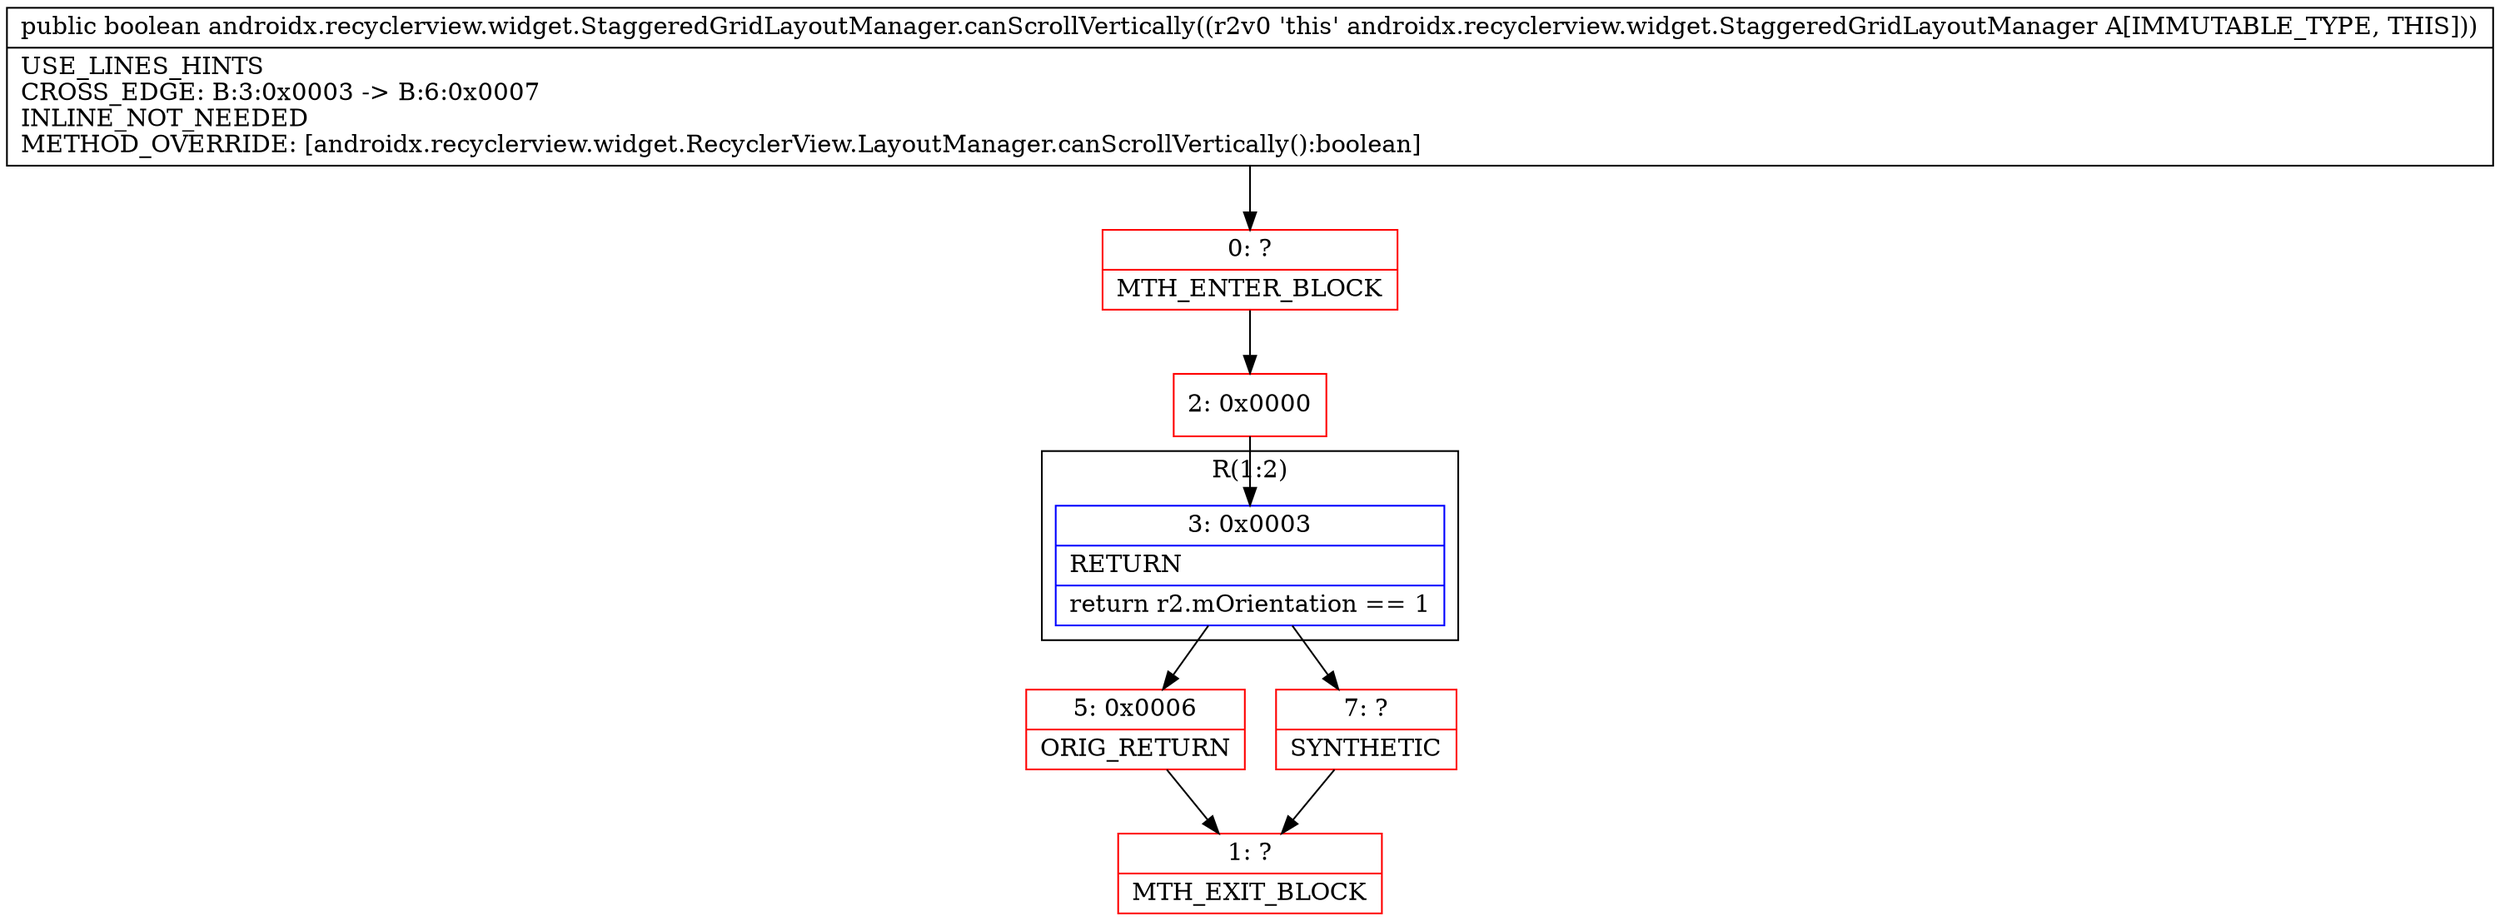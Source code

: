digraph "CFG forandroidx.recyclerview.widget.StaggeredGridLayoutManager.canScrollVertically()Z" {
subgraph cluster_Region_1633827027 {
label = "R(1:2)";
node [shape=record,color=blue];
Node_3 [shape=record,label="{3\:\ 0x0003|RETURN\l|return r2.mOrientation == 1\l}"];
}
Node_0 [shape=record,color=red,label="{0\:\ ?|MTH_ENTER_BLOCK\l}"];
Node_2 [shape=record,color=red,label="{2\:\ 0x0000}"];
Node_5 [shape=record,color=red,label="{5\:\ 0x0006|ORIG_RETURN\l}"];
Node_1 [shape=record,color=red,label="{1\:\ ?|MTH_EXIT_BLOCK\l}"];
Node_7 [shape=record,color=red,label="{7\:\ ?|SYNTHETIC\l}"];
MethodNode[shape=record,label="{public boolean androidx.recyclerview.widget.StaggeredGridLayoutManager.canScrollVertically((r2v0 'this' androidx.recyclerview.widget.StaggeredGridLayoutManager A[IMMUTABLE_TYPE, THIS]))  | USE_LINES_HINTS\lCROSS_EDGE: B:3:0x0003 \-\> B:6:0x0007\lINLINE_NOT_NEEDED\lMETHOD_OVERRIDE: [androidx.recyclerview.widget.RecyclerView.LayoutManager.canScrollVertically():boolean]\l}"];
MethodNode -> Node_0;Node_3 -> Node_5;
Node_3 -> Node_7;
Node_0 -> Node_2;
Node_2 -> Node_3;
Node_5 -> Node_1;
Node_7 -> Node_1;
}

